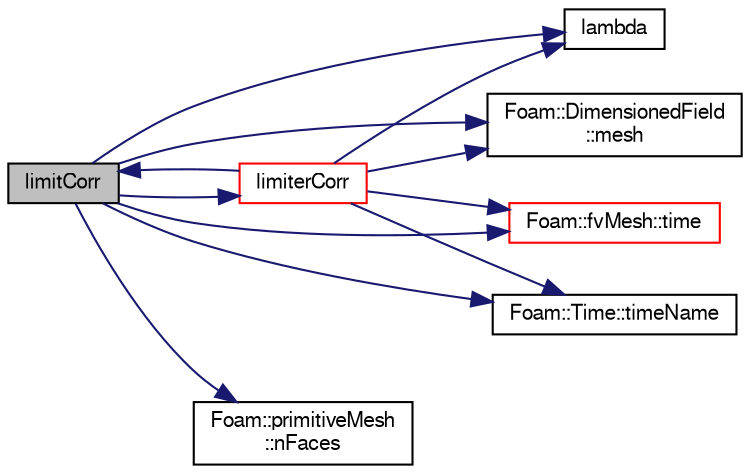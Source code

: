 digraph "limitCorr"
{
  bgcolor="transparent";
  edge [fontname="FreeSans",fontsize="10",labelfontname="FreeSans",labelfontsize="10"];
  node [fontname="FreeSans",fontsize="10",shape=record];
  rankdir="LR";
  Node1918 [label="limitCorr",height=0.2,width=0.4,color="black", fillcolor="grey75", style="filled", fontcolor="black"];
  Node1918 -> Node1919 [color="midnightblue",fontsize="10",style="solid",fontname="FreeSans"];
  Node1919 [label="lambda",height=0.2,width=0.4,color="black",URL="$a39047.html#ac90f959a4cd5bd0bc0d60e8c9fe14021"];
  Node1918 -> Node1920 [color="midnightblue",fontsize="10",style="solid",fontname="FreeSans"];
  Node1920 [label="limiterCorr",height=0.2,width=0.4,color="red",URL="$a21136.html#a38e5d08438513810310daf8913dc4917"];
  Node1920 -> Node1919 [color="midnightblue",fontsize="10",style="solid",fontname="FreeSans"];
  Node1920 -> Node1918 [color="midnightblue",fontsize="10",style="solid",fontname="FreeSans"];
  Node1920 -> Node1933 [color="midnightblue",fontsize="10",style="solid",fontname="FreeSans"];
  Node1933 [label="Foam::DimensionedField\l::mesh",height=0.2,width=0.4,color="black",URL="$a26390.html#a8f1110830348a1448a14ab5e3cf47e3b",tooltip="Return mesh. "];
  Node1920 -> Node2013 [color="midnightblue",fontsize="10",style="solid",fontname="FreeSans"];
  Node2013 [label="Foam::fvMesh::time",height=0.2,width=0.4,color="red",URL="$a22766.html#a0d94096809fe3376b29a2a29ca11bb18",tooltip="Return the top-level database. "];
  Node1920 -> Node2235 [color="midnightblue",fontsize="10",style="solid",fontname="FreeSans"];
  Node2235 [label="Foam::Time::timeName",height=0.2,width=0.4,color="black",URL="$a26350.html#ad9d86fef6eca18797c786726cf925179",tooltip="Return time name of given scalar time. "];
  Node1918 -> Node1933 [color="midnightblue",fontsize="10",style="solid",fontname="FreeSans"];
  Node1918 -> Node2004 [color="midnightblue",fontsize="10",style="solid",fontname="FreeSans"];
  Node2004 [label="Foam::primitiveMesh\l::nFaces",height=0.2,width=0.4,color="black",URL="$a27530.html#abe602c985a3c9ffa67176e969e77ca6f"];
  Node1918 -> Node2013 [color="midnightblue",fontsize="10",style="solid",fontname="FreeSans"];
  Node1918 -> Node2235 [color="midnightblue",fontsize="10",style="solid",fontname="FreeSans"];
}
